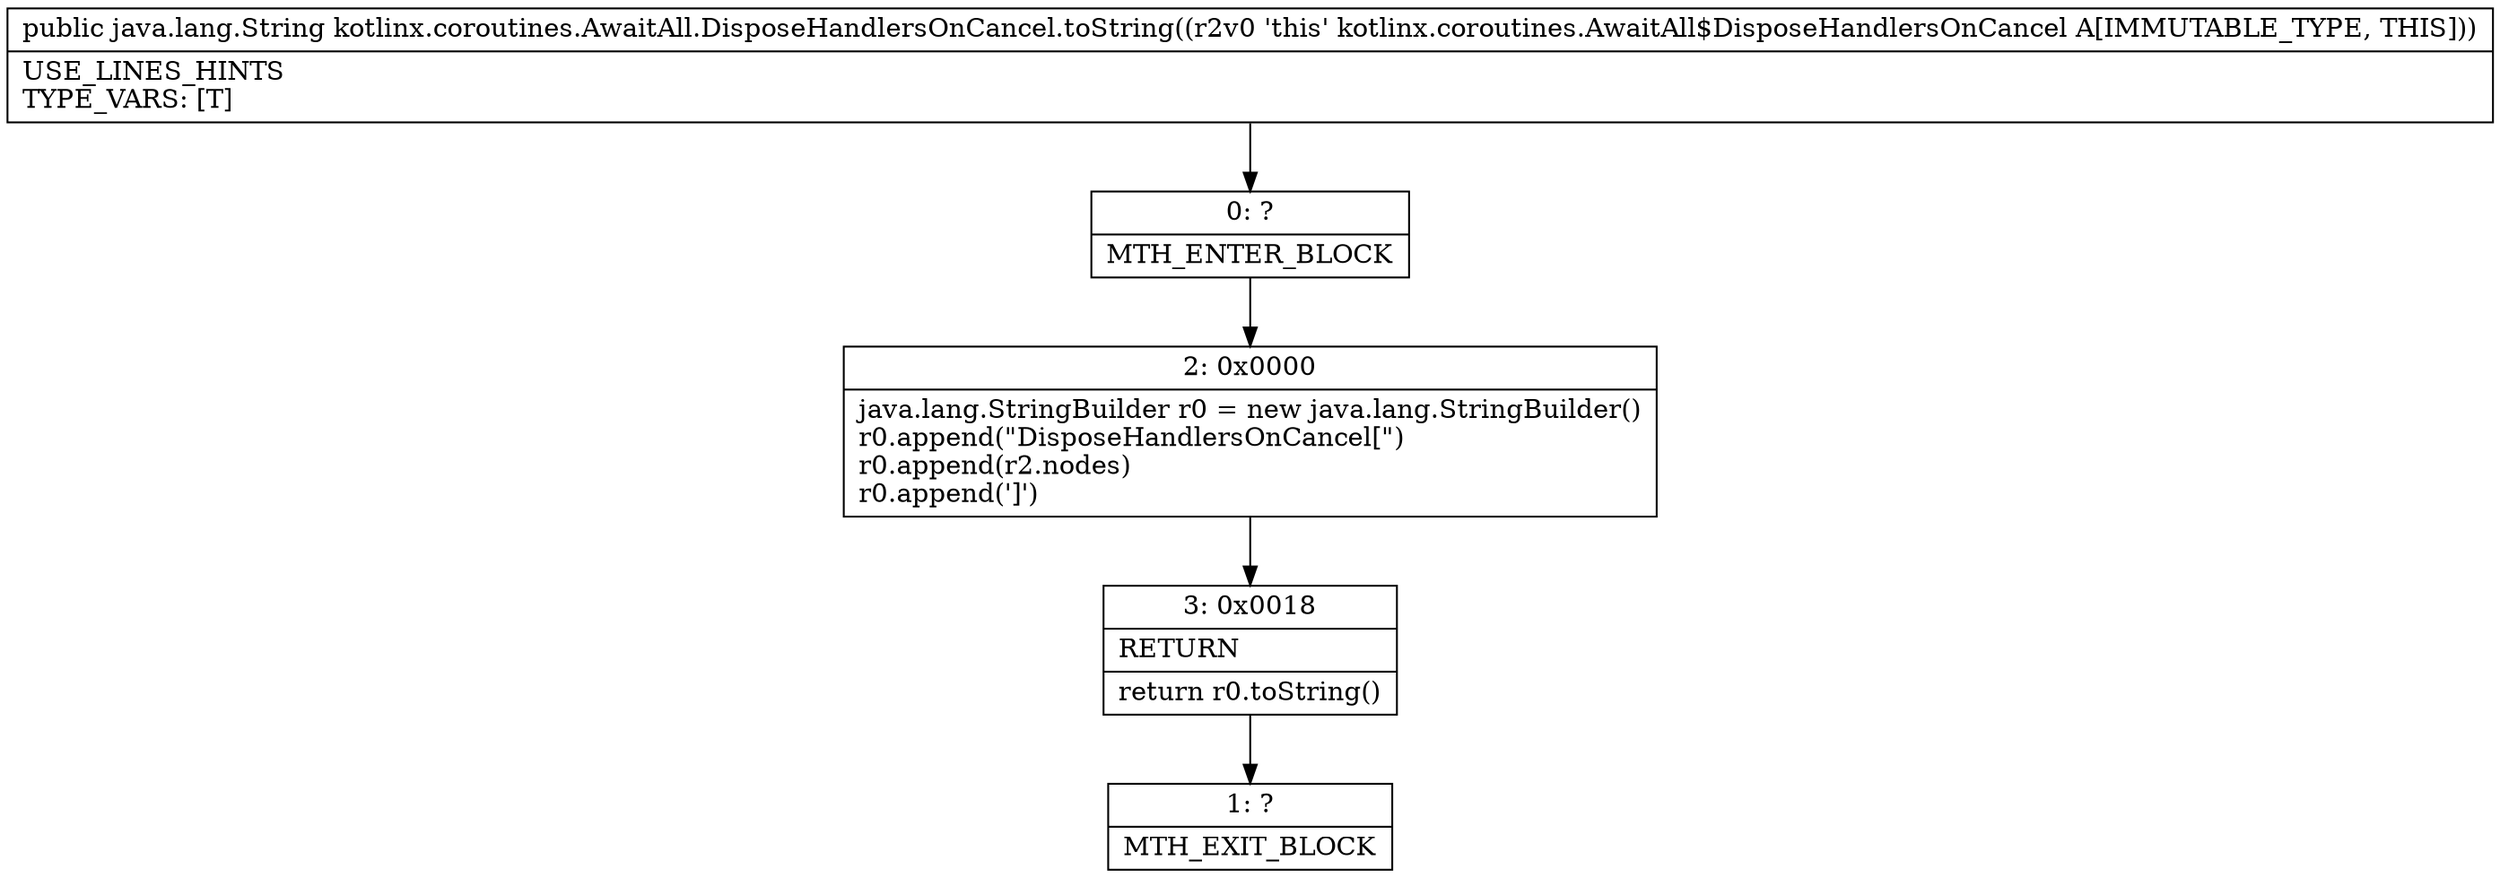 digraph "CFG forkotlinx.coroutines.AwaitAll.DisposeHandlersOnCancel.toString()Ljava\/lang\/String;" {
Node_0 [shape=record,label="{0\:\ ?|MTH_ENTER_BLOCK\l}"];
Node_2 [shape=record,label="{2\:\ 0x0000|java.lang.StringBuilder r0 = new java.lang.StringBuilder()\lr0.append(\"DisposeHandlersOnCancel[\")\lr0.append(r2.nodes)\lr0.append(']')\l}"];
Node_3 [shape=record,label="{3\:\ 0x0018|RETURN\l|return r0.toString()\l}"];
Node_1 [shape=record,label="{1\:\ ?|MTH_EXIT_BLOCK\l}"];
MethodNode[shape=record,label="{public java.lang.String kotlinx.coroutines.AwaitAll.DisposeHandlersOnCancel.toString((r2v0 'this' kotlinx.coroutines.AwaitAll$DisposeHandlersOnCancel A[IMMUTABLE_TYPE, THIS]))  | USE_LINES_HINTS\lTYPE_VARS: [T]\l}"];
MethodNode -> Node_0;Node_0 -> Node_2;
Node_2 -> Node_3;
Node_3 -> Node_1;
}

